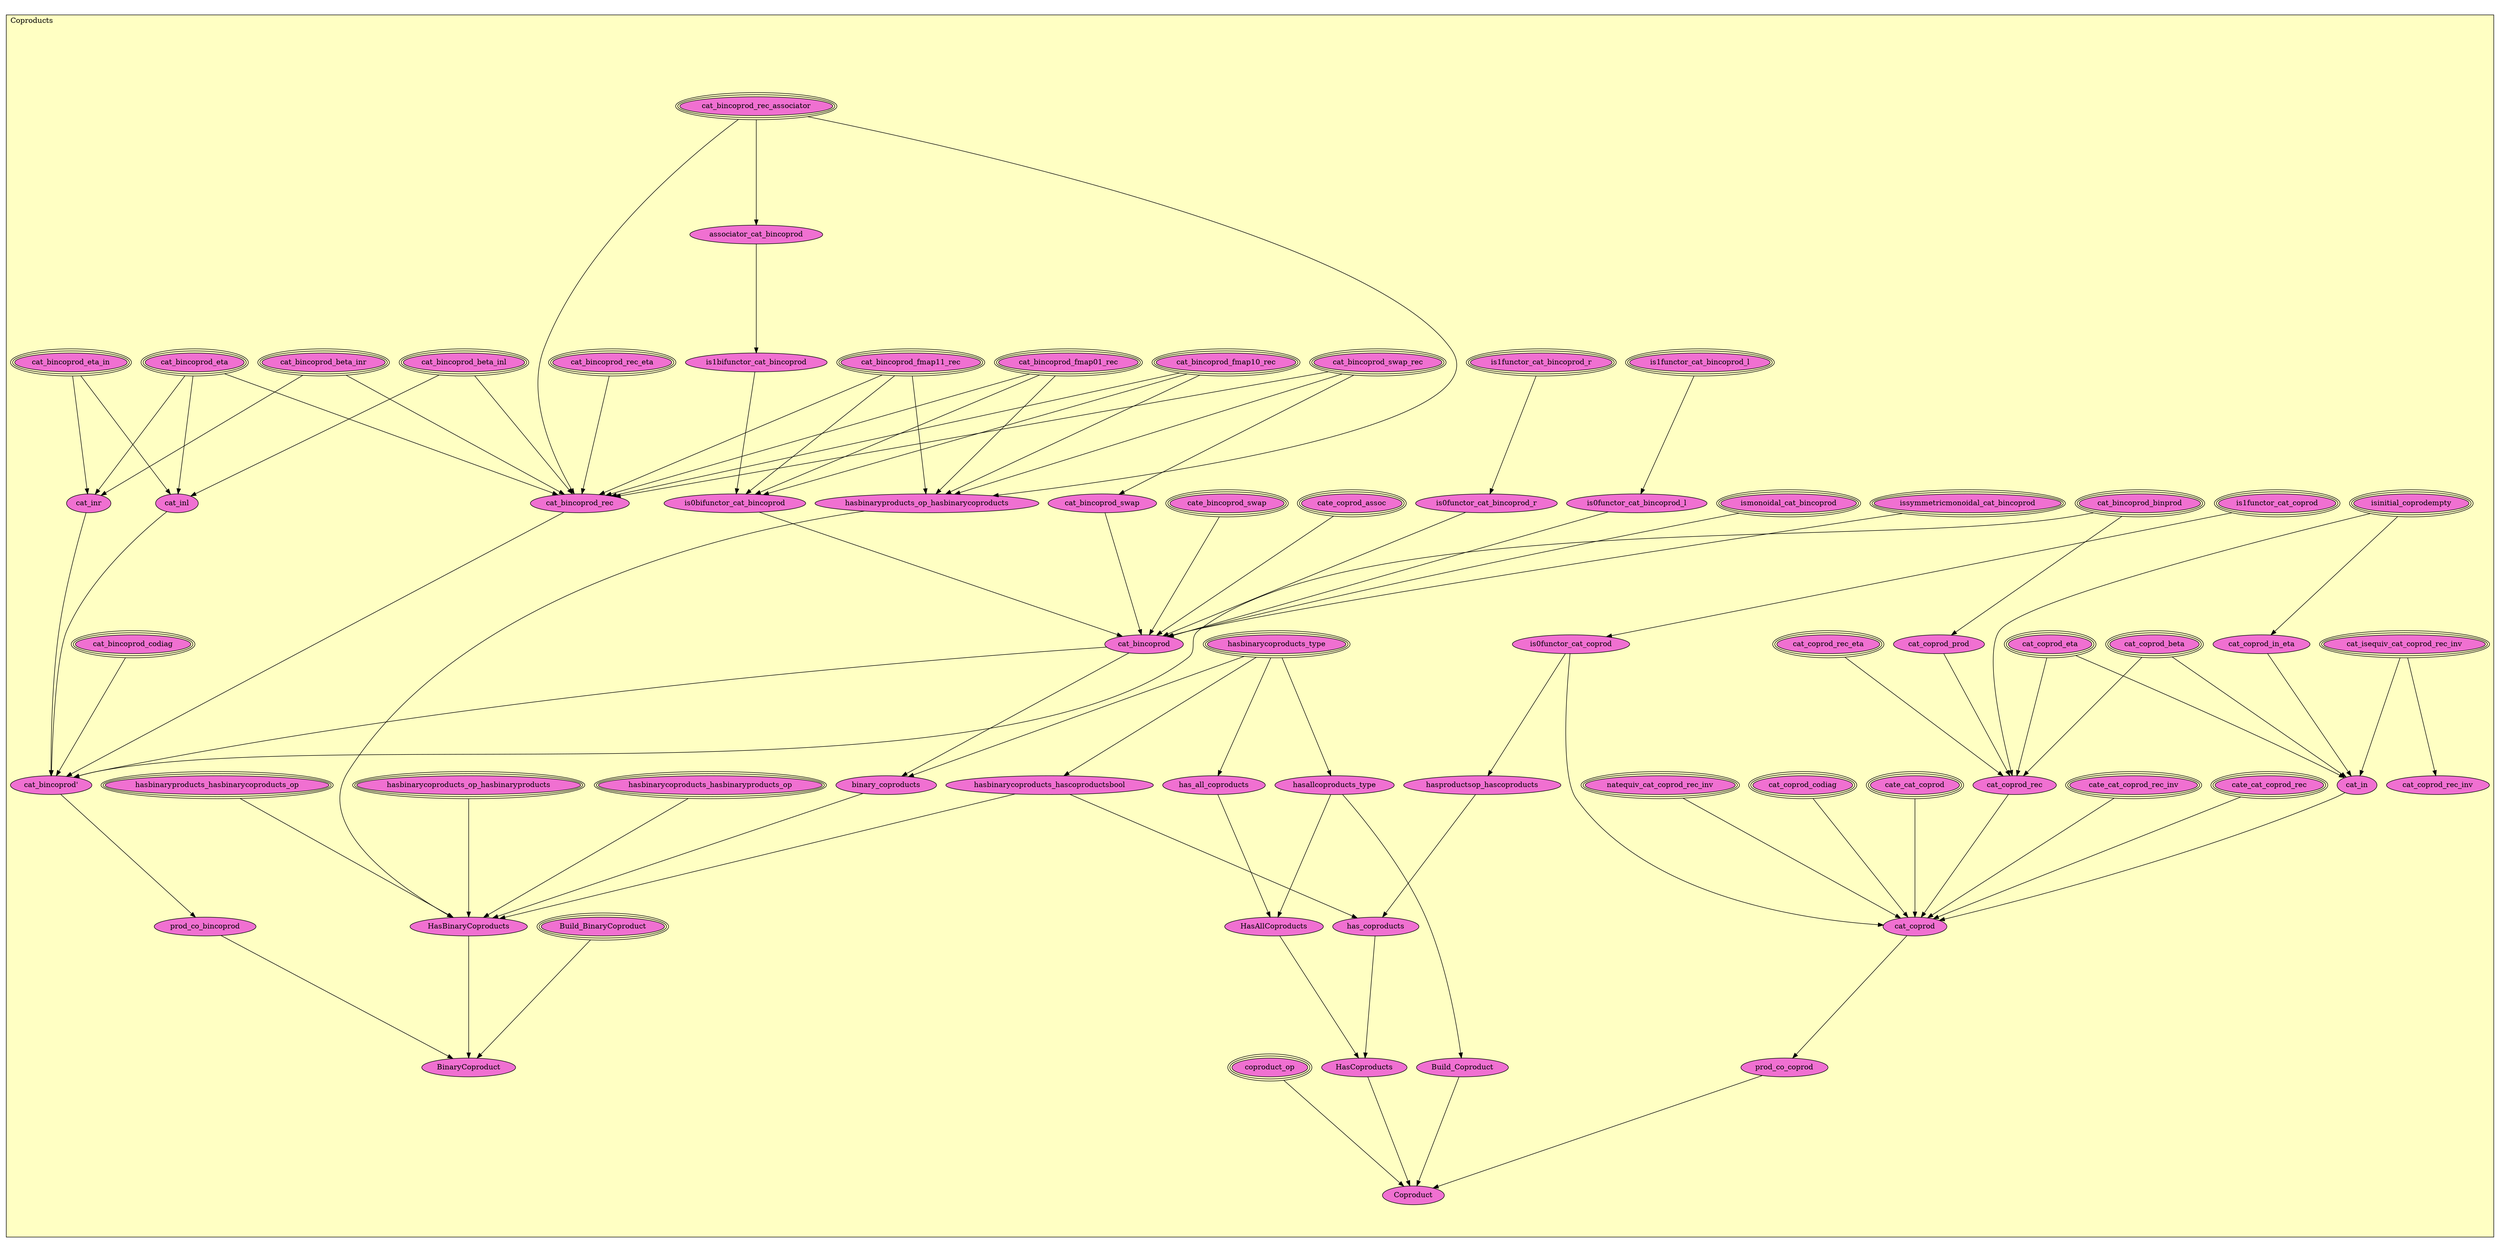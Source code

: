 digraph HoTT_WildCat_Coproducts {
  graph [ratio=0.5]
  node [style=filled]
Coproducts_coproduct_op [label="coproduct_op", URL=<Coproducts.html#coproduct_op>, peripheries=3, fillcolor="#F070D1"] ;
Coproducts_cat_bincoprod_binprod [label="cat_bincoprod_binprod", URL=<Coproducts.html#cat_bincoprod_binprod>, peripheries=3, fillcolor="#F070D1"] ;
Coproducts_cat_coprod_prod [label="cat_coprod_prod", URL=<Coproducts.html#cat_coprod_prod>, fillcolor="#F070D1"] ;
Coproducts_hasbinarycoproducts_type [label="hasbinarycoproducts_type", URL=<Coproducts.html#hasbinarycoproducts_type>, peripheries=3, fillcolor="#F070D1"] ;
Coproducts_hasallcoproducts_type [label="hasallcoproducts_type", URL=<Coproducts.html#hasallcoproducts_type>, fillcolor="#F070D1"] ;
Coproducts_issymmetricmonoidal_cat_bincoprod [label="issymmetricmonoidal_cat_bincoprod", URL=<Coproducts.html#issymmetricmonoidal_cat_bincoprod>, peripheries=3, fillcolor="#F070D1"] ;
Coproducts_ismonoidal_cat_bincoprod [label="ismonoidal_cat_bincoprod", URL=<Coproducts.html#ismonoidal_cat_bincoprod>, peripheries=3, fillcolor="#F070D1"] ;
Coproducts_cat_bincoprod_swap_rec [label="cat_bincoprod_swap_rec", URL=<Coproducts.html#cat_bincoprod_swap_rec>, peripheries=3, fillcolor="#F070D1"] ;
Coproducts_cat_bincoprod_rec_associator [label="cat_bincoprod_rec_associator", URL=<Coproducts.html#cat_bincoprod_rec_associator>, peripheries=3, fillcolor="#F070D1"] ;
Coproducts_cat_bincoprod_fmap11_rec [label="cat_bincoprod_fmap11_rec", URL=<Coproducts.html#cat_bincoprod_fmap11_rec>, peripheries=3, fillcolor="#F070D1"] ;
Coproducts_cat_bincoprod_fmap10_rec [label="cat_bincoprod_fmap10_rec", URL=<Coproducts.html#cat_bincoprod_fmap10_rec>, peripheries=3, fillcolor="#F070D1"] ;
Coproducts_cat_bincoprod_fmap01_rec [label="cat_bincoprod_fmap01_rec", URL=<Coproducts.html#cat_bincoprod_fmap01_rec>, peripheries=3, fillcolor="#F070D1"] ;
Coproducts_cat_bincoprod_codiag [label="cat_bincoprod_codiag", URL=<Coproducts.html#cat_bincoprod_codiag>, peripheries=3, fillcolor="#F070D1"] ;
Coproducts_associator_cat_bincoprod [label="associator_cat_bincoprod", URL=<Coproducts.html#associator_cat_bincoprod>, fillcolor="#F070D1"] ;
Coproducts_cate_coprod_assoc [label="cate_coprod_assoc", URL=<Coproducts.html#cate_coprod_assoc>, peripheries=3, fillcolor="#F070D1"] ;
Coproducts_cate_bincoprod_swap [label="cate_bincoprod_swap", URL=<Coproducts.html#cate_bincoprod_swap>, peripheries=3, fillcolor="#F070D1"] ;
Coproducts_cat_bincoprod_swap [label="cat_bincoprod_swap", URL=<Coproducts.html#cat_bincoprod_swap>, fillcolor="#F070D1"] ;
Coproducts_hasbinaryproducts_hasbinarycoproducts_op [label="hasbinaryproducts_hasbinarycoproducts_op", URL=<Coproducts.html#hasbinaryproducts_hasbinarycoproducts_op>, peripheries=3, fillcolor="#F070D1"] ;
Coproducts_hasbinaryproducts_op_hasbinarycoproducts [label="hasbinaryproducts_op_hasbinarycoproducts", URL=<Coproducts.html#hasbinaryproducts_op_hasbinarycoproducts>, fillcolor="#F070D1"] ;
Coproducts_hasbinarycoproducts_hasbinaryproducts_op [label="hasbinarycoproducts_hasbinaryproducts_op", URL=<Coproducts.html#hasbinarycoproducts_hasbinaryproducts_op>, peripheries=3, fillcolor="#F070D1"] ;
Coproducts_hasbinarycoproducts_op_hasbinaryproducts [label="hasbinarycoproducts_op_hasbinaryproducts", URL=<Coproducts.html#hasbinarycoproducts_op_hasbinaryproducts>, peripheries=3, fillcolor="#F070D1"] ;
Coproducts_is1bifunctor_cat_bincoprod [label="is1bifunctor_cat_bincoprod", URL=<Coproducts.html#is1bifunctor_cat_bincoprod>, fillcolor="#F070D1"] ;
Coproducts_is0bifunctor_cat_bincoprod [label="is0bifunctor_cat_bincoprod", URL=<Coproducts.html#is0bifunctor_cat_bincoprod>, fillcolor="#F070D1"] ;
Coproducts_is1functor_cat_bincoprod_r [label="is1functor_cat_bincoprod_r", URL=<Coproducts.html#is1functor_cat_bincoprod_r>, peripheries=3, fillcolor="#F070D1"] ;
Coproducts_is0functor_cat_bincoprod_r [label="is0functor_cat_bincoprod_r", URL=<Coproducts.html#is0functor_cat_bincoprod_r>, fillcolor="#F070D1"] ;
Coproducts_is1functor_cat_bincoprod_l [label="is1functor_cat_bincoprod_l", URL=<Coproducts.html#is1functor_cat_bincoprod_l>, peripheries=3, fillcolor="#F070D1"] ;
Coproducts_is0functor_cat_bincoprod_l [label="is0functor_cat_bincoprod_l", URL=<Coproducts.html#is0functor_cat_bincoprod_l>, fillcolor="#F070D1"] ;
Coproducts_cat_bincoprod [label="cat_bincoprod", URL=<Coproducts.html#cat_bincoprod>, fillcolor="#F070D1"] ;
Coproducts_cat_bincoprod_rec_eta [label="cat_bincoprod_rec_eta", URL=<Coproducts.html#cat_bincoprod_rec_eta>, peripheries=3, fillcolor="#F070D1"] ;
Coproducts_cat_bincoprod_eta_in [label="cat_bincoprod_eta_in", URL=<Coproducts.html#cat_bincoprod_eta_in>, peripheries=3, fillcolor="#F070D1"] ;
Coproducts_cat_bincoprod_eta [label="cat_bincoprod_eta", URL=<Coproducts.html#cat_bincoprod_eta>, peripheries=3, fillcolor="#F070D1"] ;
Coproducts_cat_bincoprod_beta_inr [label="cat_bincoprod_beta_inr", URL=<Coproducts.html#cat_bincoprod_beta_inr>, peripheries=3, fillcolor="#F070D1"] ;
Coproducts_cat_bincoprod_beta_inl [label="cat_bincoprod_beta_inl", URL=<Coproducts.html#cat_bincoprod_beta_inl>, peripheries=3, fillcolor="#F070D1"] ;
Coproducts_cat_bincoprod_rec [label="cat_bincoprod_rec", URL=<Coproducts.html#cat_bincoprod_rec>, fillcolor="#F070D1"] ;
Coproducts_Build_BinaryCoproduct [label="Build_BinaryCoproduct", URL=<Coproducts.html#Build_BinaryCoproduct>, peripheries=3, fillcolor="#F070D1"] ;
Coproducts_hasbinarycoproducts_hascoproductsbool [label="hasbinarycoproducts_hascoproductsbool", URL=<Coproducts.html#hasbinarycoproducts_hascoproductsbool>, fillcolor="#F070D1"] ;
Coproducts_binary_coproducts [label="binary_coproducts", URL=<Coproducts.html#binary_coproducts>, fillcolor="#F070D1"] ;
Coproducts_HasBinaryCoproducts [label="HasBinaryCoproducts", URL=<Coproducts.html#HasBinaryCoproducts>, fillcolor="#F070D1"] ;
Coproducts_cat_inr [label="cat_inr", URL=<Coproducts.html#cat_inr>, fillcolor="#F070D1"] ;
Coproducts_cat_inl [label="cat_inl", URL=<Coproducts.html#cat_inl>, fillcolor="#F070D1"] ;
Coproducts_cat_bincoprod_ [label="cat_bincoprod'", URL=<Coproducts.html#cat_bincoprod'>, fillcolor="#F070D1"] ;
Coproducts_prod_co_bincoprod [label="prod_co_bincoprod", URL=<Coproducts.html#prod_co_bincoprod>, fillcolor="#F070D1"] ;
Coproducts_BinaryCoproduct [label="BinaryCoproduct", URL=<Coproducts.html#BinaryCoproduct>, fillcolor="#F070D1"] ;
Coproducts_isinitial_coprodempty [label="isinitial_coprodempty", URL=<Coproducts.html#isinitial_coprodempty>, peripheries=3, fillcolor="#F070D1"] ;
Coproducts_is1functor_cat_coprod [label="is1functor_cat_coprod", URL=<Coproducts.html#is1functor_cat_coprod>, peripheries=3, fillcolor="#F070D1"] ;
Coproducts_is0functor_cat_coprod [label="is0functor_cat_coprod", URL=<Coproducts.html#is0functor_cat_coprod>, fillcolor="#F070D1"] ;
Coproducts_hasproductsop_hascoproducts [label="hasproductsop_hascoproducts", URL=<Coproducts.html#hasproductsop_hascoproducts>, fillcolor="#F070D1"] ;
Coproducts_has_all_coproducts [label="has_all_coproducts", URL=<Coproducts.html#has_all_coproducts>, fillcolor="#F070D1"] ;
Coproducts_HasAllCoproducts [label="HasAllCoproducts", URL=<Coproducts.html#HasAllCoproducts>, fillcolor="#F070D1"] ;
Coproducts_has_coproducts [label="has_coproducts", URL=<Coproducts.html#has_coproducts>, fillcolor="#F070D1"] ;
Coproducts_HasCoproducts [label="HasCoproducts", URL=<Coproducts.html#HasCoproducts>, fillcolor="#F070D1"] ;
Coproducts_cate_cat_coprod [label="cate_cat_coprod", URL=<Coproducts.html#cate_cat_coprod>, peripheries=3, fillcolor="#F070D1"] ;
Coproducts_cat_coprod_codiag [label="cat_coprod_codiag", URL=<Coproducts.html#cat_coprod_codiag>, peripheries=3, fillcolor="#F070D1"] ;
Coproducts_cat_coprod_in_eta [label="cat_coprod_in_eta", URL=<Coproducts.html#cat_coprod_in_eta>, fillcolor="#F070D1"] ;
Coproducts_cat_coprod_rec_eta [label="cat_coprod_rec_eta", URL=<Coproducts.html#cat_coprod_rec_eta>, peripheries=3, fillcolor="#F070D1"] ;
Coproducts_natequiv_cat_coprod_rec_inv [label="natequiv_cat_coprod_rec_inv", URL=<Coproducts.html#natequiv_cat_coprod_rec_inv>, peripheries=3, fillcolor="#F070D1"] ;
Coproducts_cat_coprod_eta [label="cat_coprod_eta", URL=<Coproducts.html#cat_coprod_eta>, peripheries=3, fillcolor="#F070D1"] ;
Coproducts_cat_coprod_beta [label="cat_coprod_beta", URL=<Coproducts.html#cat_coprod_beta>, peripheries=3, fillcolor="#F070D1"] ;
Coproducts_cat_coprod_rec [label="cat_coprod_rec", URL=<Coproducts.html#cat_coprod_rec>, fillcolor="#F070D1"] ;
Coproducts_cate_cat_coprod_rec [label="cate_cat_coprod_rec", URL=<Coproducts.html#cate_cat_coprod_rec>, peripheries=3, fillcolor="#F070D1"] ;
Coproducts_cate_cat_coprod_rec_inv [label="cate_cat_coprod_rec_inv", URL=<Coproducts.html#cate_cat_coprod_rec_inv>, peripheries=3, fillcolor="#F070D1"] ;
Coproducts_Build_Coproduct [label="Build_Coproduct", URL=<Coproducts.html#Build_Coproduct>, fillcolor="#F070D1"] ;
Coproducts_cat_isequiv_cat_coprod_rec_inv [label="cat_isequiv_cat_coprod_rec_inv", URL=<Coproducts.html#cat_isequiv_cat_coprod_rec_inv>, peripheries=3, fillcolor="#F070D1"] ;
Coproducts_cat_in [label="cat_in", URL=<Coproducts.html#cat_in>, fillcolor="#F070D1"] ;
Coproducts_cat_coprod [label="cat_coprod", URL=<Coproducts.html#cat_coprod>, fillcolor="#F070D1"] ;
Coproducts_prod_co_coprod [label="prod_co_coprod", URL=<Coproducts.html#prod_co_coprod>, fillcolor="#F070D1"] ;
Coproducts_Coproduct [label="Coproduct", URL=<Coproducts.html#Coproduct>, fillcolor="#F070D1"] ;
Coproducts_cat_coprod_rec_inv [label="cat_coprod_rec_inv", URL=<Coproducts.html#cat_coprod_rec_inv>, fillcolor="#F070D1"] ;
  Coproducts_coproduct_op -> Coproducts_Coproduct [] ;
  Coproducts_cat_bincoprod_binprod -> Coproducts_cat_coprod_prod [] ;
  Coproducts_cat_bincoprod_binprod -> Coproducts_cat_bincoprod_ [] ;
  Coproducts_cat_coprod_prod -> Coproducts_cat_coprod_rec [] ;
  Coproducts_hasbinarycoproducts_type -> Coproducts_hasallcoproducts_type [] ;
  Coproducts_hasbinarycoproducts_type -> Coproducts_hasbinarycoproducts_hascoproductsbool [] ;
  Coproducts_hasbinarycoproducts_type -> Coproducts_binary_coproducts [] ;
  Coproducts_hasbinarycoproducts_type -> Coproducts_has_all_coproducts [] ;
  Coproducts_hasallcoproducts_type -> Coproducts_HasAllCoproducts [] ;
  Coproducts_hasallcoproducts_type -> Coproducts_Build_Coproduct [] ;
  Coproducts_issymmetricmonoidal_cat_bincoprod -> Coproducts_cat_bincoprod [] ;
  Coproducts_ismonoidal_cat_bincoprod -> Coproducts_cat_bincoprod [] ;
  Coproducts_cat_bincoprod_swap_rec -> Coproducts_cat_bincoprod_swap [] ;
  Coproducts_cat_bincoprod_swap_rec -> Coproducts_hasbinaryproducts_op_hasbinarycoproducts [] ;
  Coproducts_cat_bincoprod_swap_rec -> Coproducts_cat_bincoprod_rec [] ;
  Coproducts_cat_bincoprod_rec_associator -> Coproducts_associator_cat_bincoprod [] ;
  Coproducts_cat_bincoprod_rec_associator -> Coproducts_hasbinaryproducts_op_hasbinarycoproducts [] ;
  Coproducts_cat_bincoprod_rec_associator -> Coproducts_cat_bincoprod_rec [] ;
  Coproducts_cat_bincoprod_fmap11_rec -> Coproducts_hasbinaryproducts_op_hasbinarycoproducts [] ;
  Coproducts_cat_bincoprod_fmap11_rec -> Coproducts_is0bifunctor_cat_bincoprod [] ;
  Coproducts_cat_bincoprod_fmap11_rec -> Coproducts_cat_bincoprod_rec [] ;
  Coproducts_cat_bincoprod_fmap10_rec -> Coproducts_hasbinaryproducts_op_hasbinarycoproducts [] ;
  Coproducts_cat_bincoprod_fmap10_rec -> Coproducts_is0bifunctor_cat_bincoprod [] ;
  Coproducts_cat_bincoprod_fmap10_rec -> Coproducts_cat_bincoprod_rec [] ;
  Coproducts_cat_bincoprod_fmap01_rec -> Coproducts_hasbinaryproducts_op_hasbinarycoproducts [] ;
  Coproducts_cat_bincoprod_fmap01_rec -> Coproducts_is0bifunctor_cat_bincoprod [] ;
  Coproducts_cat_bincoprod_fmap01_rec -> Coproducts_cat_bincoprod_rec [] ;
  Coproducts_cat_bincoprod_codiag -> Coproducts_cat_bincoprod_ [] ;
  Coproducts_associator_cat_bincoprod -> Coproducts_is1bifunctor_cat_bincoprod [] ;
  Coproducts_cate_coprod_assoc -> Coproducts_cat_bincoprod [] ;
  Coproducts_cate_bincoprod_swap -> Coproducts_cat_bincoprod [] ;
  Coproducts_cat_bincoprod_swap -> Coproducts_cat_bincoprod [] ;
  Coproducts_hasbinaryproducts_hasbinarycoproducts_op -> Coproducts_HasBinaryCoproducts [] ;
  Coproducts_hasbinaryproducts_op_hasbinarycoproducts -> Coproducts_HasBinaryCoproducts [] ;
  Coproducts_hasbinarycoproducts_hasbinaryproducts_op -> Coproducts_HasBinaryCoproducts [] ;
  Coproducts_hasbinarycoproducts_op_hasbinaryproducts -> Coproducts_HasBinaryCoproducts [] ;
  Coproducts_is1bifunctor_cat_bincoprod -> Coproducts_is0bifunctor_cat_bincoprod [] ;
  Coproducts_is0bifunctor_cat_bincoprod -> Coproducts_cat_bincoprod [] ;
  Coproducts_is1functor_cat_bincoprod_r -> Coproducts_is0functor_cat_bincoprod_r [] ;
  Coproducts_is0functor_cat_bincoprod_r -> Coproducts_cat_bincoprod [] ;
  Coproducts_is1functor_cat_bincoprod_l -> Coproducts_is0functor_cat_bincoprod_l [] ;
  Coproducts_is0functor_cat_bincoprod_l -> Coproducts_cat_bincoprod [] ;
  Coproducts_cat_bincoprod -> Coproducts_binary_coproducts [] ;
  Coproducts_cat_bincoprod -> Coproducts_cat_bincoprod_ [] ;
  Coproducts_cat_bincoprod_rec_eta -> Coproducts_cat_bincoprod_rec [] ;
  Coproducts_cat_bincoprod_eta_in -> Coproducts_cat_inr [] ;
  Coproducts_cat_bincoprod_eta_in -> Coproducts_cat_inl [] ;
  Coproducts_cat_bincoprod_eta -> Coproducts_cat_bincoprod_rec [] ;
  Coproducts_cat_bincoprod_eta -> Coproducts_cat_inr [] ;
  Coproducts_cat_bincoprod_eta -> Coproducts_cat_inl [] ;
  Coproducts_cat_bincoprod_beta_inr -> Coproducts_cat_bincoprod_rec [] ;
  Coproducts_cat_bincoprod_beta_inr -> Coproducts_cat_inr [] ;
  Coproducts_cat_bincoprod_beta_inl -> Coproducts_cat_bincoprod_rec [] ;
  Coproducts_cat_bincoprod_beta_inl -> Coproducts_cat_inl [] ;
  Coproducts_cat_bincoprod_rec -> Coproducts_cat_bincoprod_ [] ;
  Coproducts_Build_BinaryCoproduct -> Coproducts_BinaryCoproduct [] ;
  Coproducts_hasbinarycoproducts_hascoproductsbool -> Coproducts_HasBinaryCoproducts [] ;
  Coproducts_hasbinarycoproducts_hascoproductsbool -> Coproducts_has_coproducts [] ;
  Coproducts_binary_coproducts -> Coproducts_HasBinaryCoproducts [] ;
  Coproducts_HasBinaryCoproducts -> Coproducts_BinaryCoproduct [] ;
  Coproducts_cat_inr -> Coproducts_cat_bincoprod_ [] ;
  Coproducts_cat_inl -> Coproducts_cat_bincoprod_ [] ;
  Coproducts_cat_bincoprod_ -> Coproducts_prod_co_bincoprod [] ;
  Coproducts_prod_co_bincoprod -> Coproducts_BinaryCoproduct [] ;
  Coproducts_isinitial_coprodempty -> Coproducts_cat_coprod_in_eta [] ;
  Coproducts_isinitial_coprodempty -> Coproducts_cat_coprod_rec [] ;
  Coproducts_is1functor_cat_coprod -> Coproducts_is0functor_cat_coprod [] ;
  Coproducts_is0functor_cat_coprod -> Coproducts_hasproductsop_hascoproducts [] ;
  Coproducts_is0functor_cat_coprod -> Coproducts_cat_coprod [] ;
  Coproducts_hasproductsop_hascoproducts -> Coproducts_has_coproducts [] ;
  Coproducts_has_all_coproducts -> Coproducts_HasAllCoproducts [] ;
  Coproducts_HasAllCoproducts -> Coproducts_HasCoproducts [] ;
  Coproducts_has_coproducts -> Coproducts_HasCoproducts [] ;
  Coproducts_HasCoproducts -> Coproducts_Coproduct [] ;
  Coproducts_cate_cat_coprod -> Coproducts_cat_coprod [] ;
  Coproducts_cat_coprod_codiag -> Coproducts_cat_coprod [] ;
  Coproducts_cat_coprod_in_eta -> Coproducts_cat_in [] ;
  Coproducts_cat_coprod_rec_eta -> Coproducts_cat_coprod_rec [] ;
  Coproducts_natequiv_cat_coprod_rec_inv -> Coproducts_cat_coprod [] ;
  Coproducts_cat_coprod_eta -> Coproducts_cat_coprod_rec [] ;
  Coproducts_cat_coprod_eta -> Coproducts_cat_in [] ;
  Coproducts_cat_coprod_beta -> Coproducts_cat_coprod_rec [] ;
  Coproducts_cat_coprod_beta -> Coproducts_cat_in [] ;
  Coproducts_cat_coprod_rec -> Coproducts_cat_coprod [] ;
  Coproducts_cate_cat_coprod_rec -> Coproducts_cat_coprod [] ;
  Coproducts_cate_cat_coprod_rec_inv -> Coproducts_cat_coprod [] ;
  Coproducts_Build_Coproduct -> Coproducts_Coproduct [] ;
  Coproducts_cat_isequiv_cat_coprod_rec_inv -> Coproducts_cat_in [] ;
  Coproducts_cat_isequiv_cat_coprod_rec_inv -> Coproducts_cat_coprod_rec_inv [] ;
  Coproducts_cat_in -> Coproducts_cat_coprod [] ;
  Coproducts_cat_coprod -> Coproducts_prod_co_coprod [] ;
  Coproducts_prod_co_coprod -> Coproducts_Coproduct [] ;
subgraph cluster_Coproducts { label="Coproducts"; fillcolor="#FFFFC3"; labeljust=l; style=filled 
Coproducts_cat_coprod_rec_inv; Coproducts_Coproduct; Coproducts_prod_co_coprod; Coproducts_cat_coprod; Coproducts_cat_in; Coproducts_cat_isequiv_cat_coprod_rec_inv; Coproducts_Build_Coproduct; Coproducts_cate_cat_coprod_rec_inv; Coproducts_cate_cat_coprod_rec; Coproducts_cat_coprod_rec; Coproducts_cat_coprod_beta; Coproducts_cat_coprod_eta; Coproducts_natequiv_cat_coprod_rec_inv; Coproducts_cat_coprod_rec_eta; Coproducts_cat_coprod_in_eta; Coproducts_cat_coprod_codiag; Coproducts_cate_cat_coprod; Coproducts_HasCoproducts; Coproducts_has_coproducts; Coproducts_HasAllCoproducts; Coproducts_has_all_coproducts; Coproducts_hasproductsop_hascoproducts; Coproducts_is0functor_cat_coprod; Coproducts_is1functor_cat_coprod; Coproducts_isinitial_coprodempty; Coproducts_BinaryCoproduct; Coproducts_prod_co_bincoprod; Coproducts_cat_bincoprod_; Coproducts_cat_inl; Coproducts_cat_inr; Coproducts_HasBinaryCoproducts; Coproducts_binary_coproducts; Coproducts_hasbinarycoproducts_hascoproductsbool; Coproducts_Build_BinaryCoproduct; Coproducts_cat_bincoprod_rec; Coproducts_cat_bincoprod_beta_inl; Coproducts_cat_bincoprod_beta_inr; Coproducts_cat_bincoprod_eta; Coproducts_cat_bincoprod_eta_in; Coproducts_cat_bincoprod_rec_eta; Coproducts_cat_bincoprod; Coproducts_is0functor_cat_bincoprod_l; Coproducts_is1functor_cat_bincoprod_l; Coproducts_is0functor_cat_bincoprod_r; Coproducts_is1functor_cat_bincoprod_r; Coproducts_is0bifunctor_cat_bincoprod; Coproducts_is1bifunctor_cat_bincoprod; Coproducts_hasbinarycoproducts_op_hasbinaryproducts; Coproducts_hasbinarycoproducts_hasbinaryproducts_op; Coproducts_hasbinaryproducts_op_hasbinarycoproducts; Coproducts_hasbinaryproducts_hasbinarycoproducts_op; Coproducts_cat_bincoprod_swap; Coproducts_cate_bincoprod_swap; Coproducts_cate_coprod_assoc; Coproducts_associator_cat_bincoprod; Coproducts_cat_bincoprod_codiag; Coproducts_cat_bincoprod_fmap01_rec; Coproducts_cat_bincoprod_fmap10_rec; Coproducts_cat_bincoprod_fmap11_rec; Coproducts_cat_bincoprod_rec_associator; Coproducts_cat_bincoprod_swap_rec; Coproducts_ismonoidal_cat_bincoprod; Coproducts_issymmetricmonoidal_cat_bincoprod; Coproducts_hasallcoproducts_type; Coproducts_hasbinarycoproducts_type; Coproducts_cat_coprod_prod; Coproducts_cat_bincoprod_binprod; Coproducts_coproduct_op; };
} /* END */
